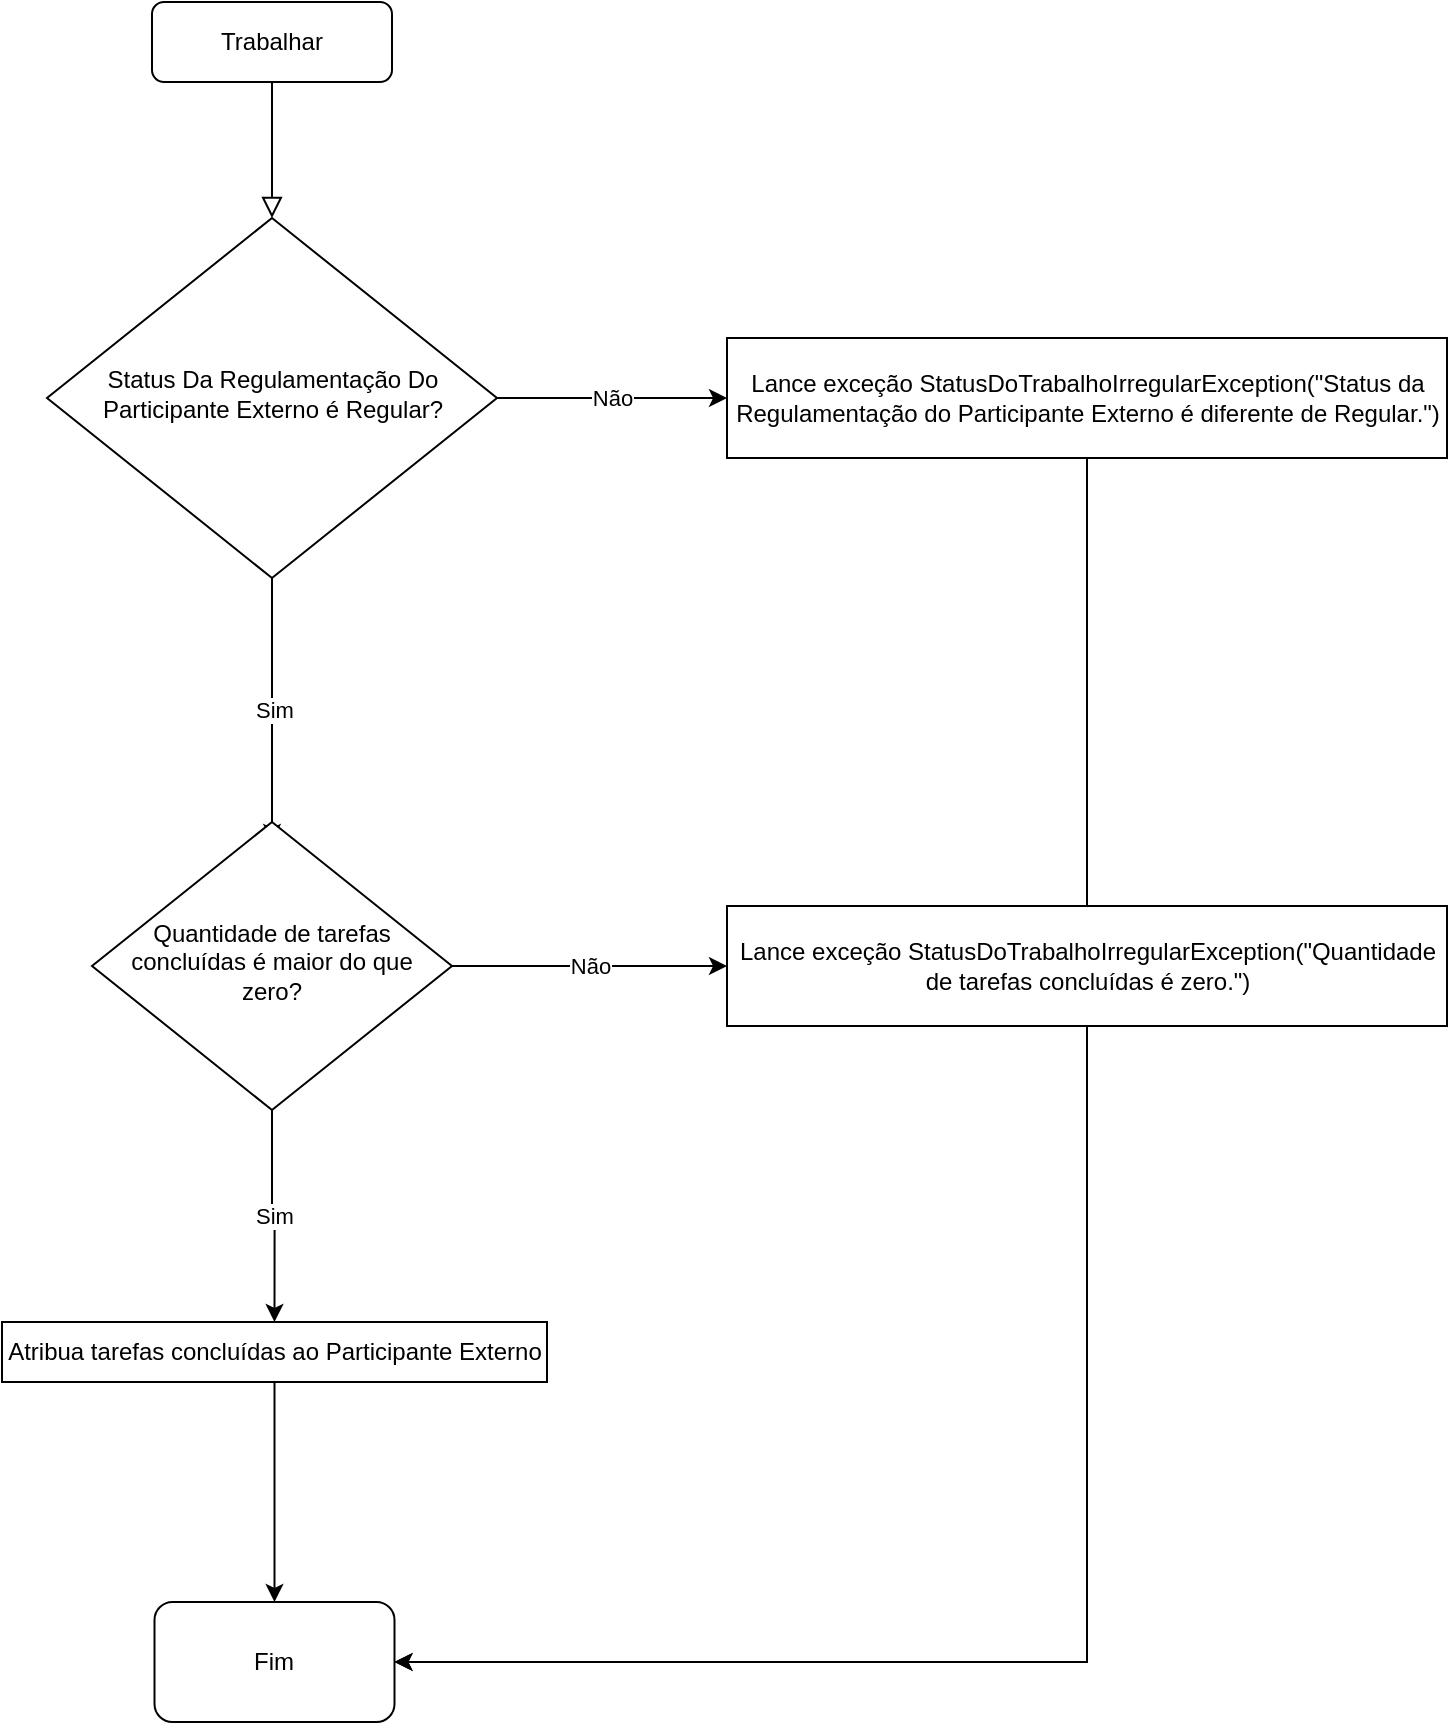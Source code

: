 <mxfile version="21.1.2" type="device">
  <diagram id="C5RBs43oDa-KdzZeNtuy" name="Page-1">
    <mxGraphModel dx="1017" dy="1207" grid="1" gridSize="10" guides="1" tooltips="1" connect="1" arrows="1" fold="1" page="1" pageScale="1" pageWidth="827" pageHeight="1169" math="0" shadow="0">
      <root>
        <mxCell id="WIyWlLk6GJQsqaUBKTNV-0" />
        <mxCell id="WIyWlLk6GJQsqaUBKTNV-1" parent="WIyWlLk6GJQsqaUBKTNV-0" />
        <mxCell id="WIyWlLk6GJQsqaUBKTNV-2" value="" style="rounded=0;html=1;jettySize=auto;orthogonalLoop=1;fontSize=11;endArrow=block;endFill=0;endSize=8;strokeWidth=1;shadow=0;labelBackgroundColor=none;edgeStyle=orthogonalEdgeStyle;" parent="WIyWlLk6GJQsqaUBKTNV-1" source="WIyWlLk6GJQsqaUBKTNV-3" target="WIyWlLk6GJQsqaUBKTNV-6" edge="1">
          <mxGeometry relative="1" as="geometry" />
        </mxCell>
        <mxCell id="WIyWlLk6GJQsqaUBKTNV-3" value="Trabalhar" style="rounded=1;whiteSpace=wrap;html=1;fontSize=12;glass=0;strokeWidth=1;shadow=0;" parent="WIyWlLk6GJQsqaUBKTNV-1" vertex="1">
          <mxGeometry x="75" width="120" height="40" as="geometry" />
        </mxCell>
        <mxCell id="XWnJVtDrpovE89n1mlpw-2" value="Não" style="edgeStyle=orthogonalEdgeStyle;rounded=0;orthogonalLoop=1;jettySize=auto;html=1;" parent="WIyWlLk6GJQsqaUBKTNV-1" source="WIyWlLk6GJQsqaUBKTNV-6" target="XWnJVtDrpovE89n1mlpw-0" edge="1">
          <mxGeometry relative="1" as="geometry" />
        </mxCell>
        <mxCell id="XWnJVtDrpovE89n1mlpw-3" value="Sim" style="edgeStyle=orthogonalEdgeStyle;rounded=0;orthogonalLoop=1;jettySize=auto;html=1;" parent="WIyWlLk6GJQsqaUBKTNV-1" source="WIyWlLk6GJQsqaUBKTNV-6" edge="1">
          <mxGeometry relative="1" as="geometry">
            <mxPoint x="135" y="420" as="targetPoint" />
          </mxGeometry>
        </mxCell>
        <mxCell id="WIyWlLk6GJQsqaUBKTNV-6" value="Status Da Regulamentação Do Participante Externo é Regular?" style="rhombus;whiteSpace=wrap;html=1;shadow=0;fontFamily=Helvetica;fontSize=12;align=center;strokeWidth=1;spacing=6;spacingTop=-4;" parent="WIyWlLk6GJQsqaUBKTNV-1" vertex="1">
          <mxGeometry x="22.5" y="108" width="225" height="180" as="geometry" />
        </mxCell>
        <mxCell id="7BM86W6Amz3ItQ3s_U43-0" style="edgeStyle=orthogonalEdgeStyle;rounded=0;orthogonalLoop=1;jettySize=auto;html=1;entryX=1;entryY=0.5;entryDx=0;entryDy=0;exitX=0.5;exitY=1;exitDx=0;exitDy=0;" edge="1" parent="WIyWlLk6GJQsqaUBKTNV-1" source="XWnJVtDrpovE89n1mlpw-0" target="AhR5Wjtl5OAGsHVnIafS-3">
          <mxGeometry relative="1" as="geometry" />
        </mxCell>
        <mxCell id="XWnJVtDrpovE89n1mlpw-0" value="Lance exceção&amp;nbsp;StatusDoTrabalhoIrregularException(&quot;Status da Regulamentação do Participante Externo é diferente de Regular.&quot;)" style="rounded=0;whiteSpace=wrap;html=1;" parent="WIyWlLk6GJQsqaUBKTNV-1" vertex="1">
          <mxGeometry x="362.5" y="168" width="360" height="60" as="geometry" />
        </mxCell>
        <mxCell id="AhR5Wjtl5OAGsHVnIafS-3" value="Fim" style="rounded=1;whiteSpace=wrap;html=1;" parent="WIyWlLk6GJQsqaUBKTNV-1" vertex="1">
          <mxGeometry x="76.25" y="800" width="120" height="60" as="geometry" />
        </mxCell>
        <mxCell id="5FJIqlLlnwEMkhJyhBu--2" value="Não" style="edgeStyle=orthogonalEdgeStyle;rounded=0;orthogonalLoop=1;jettySize=auto;html=1;entryX=0;entryY=0.5;entryDx=0;entryDy=0;" parent="WIyWlLk6GJQsqaUBKTNV-1" source="5FJIqlLlnwEMkhJyhBu--0" target="5FJIqlLlnwEMkhJyhBu--1" edge="1">
          <mxGeometry relative="1" as="geometry" />
        </mxCell>
        <mxCell id="5FJIqlLlnwEMkhJyhBu--4" value="Sim" style="edgeStyle=orthogonalEdgeStyle;rounded=0;orthogonalLoop=1;jettySize=auto;html=1;entryX=0.5;entryY=0;entryDx=0;entryDy=0;" parent="WIyWlLk6GJQsqaUBKTNV-1" source="5FJIqlLlnwEMkhJyhBu--0" target="5FJIqlLlnwEMkhJyhBu--3" edge="1">
          <mxGeometry relative="1" as="geometry" />
        </mxCell>
        <mxCell id="5FJIqlLlnwEMkhJyhBu--0" value="Quantidade de tarefas concluídas é maior do que zero?" style="rhombus;whiteSpace=wrap;html=1;shadow=0;fontFamily=Helvetica;fontSize=12;align=center;strokeWidth=1;spacing=6;spacingTop=-4;" parent="WIyWlLk6GJQsqaUBKTNV-1" vertex="1">
          <mxGeometry x="45" y="410" width="180" height="144" as="geometry" />
        </mxCell>
        <mxCell id="5FJIqlLlnwEMkhJyhBu--9" style="edgeStyle=orthogonalEdgeStyle;rounded=0;orthogonalLoop=1;jettySize=auto;html=1;entryX=1;entryY=0.5;entryDx=0;entryDy=0;exitX=0.5;exitY=1;exitDx=0;exitDy=0;" parent="WIyWlLk6GJQsqaUBKTNV-1" source="5FJIqlLlnwEMkhJyhBu--1" target="AhR5Wjtl5OAGsHVnIafS-3" edge="1">
          <mxGeometry relative="1" as="geometry" />
        </mxCell>
        <mxCell id="5FJIqlLlnwEMkhJyhBu--1" value="Lance exceção&amp;nbsp;StatusDoTrabalhoIrregularException(&quot;Quantidade de tarefas concluídas é zero.&quot;)" style="rounded=0;whiteSpace=wrap;html=1;" parent="WIyWlLk6GJQsqaUBKTNV-1" vertex="1">
          <mxGeometry x="362.5" y="452" width="360" height="60" as="geometry" />
        </mxCell>
        <mxCell id="5FJIqlLlnwEMkhJyhBu--7" style="edgeStyle=orthogonalEdgeStyle;rounded=0;orthogonalLoop=1;jettySize=auto;html=1;entryX=0.5;entryY=0;entryDx=0;entryDy=0;" parent="WIyWlLk6GJQsqaUBKTNV-1" source="5FJIqlLlnwEMkhJyhBu--3" target="AhR5Wjtl5OAGsHVnIafS-3" edge="1">
          <mxGeometry relative="1" as="geometry" />
        </mxCell>
        <mxCell id="5FJIqlLlnwEMkhJyhBu--3" value="Atribua tarefas concluídas ao Participante Externo" style="rounded=0;whiteSpace=wrap;html=1;" parent="WIyWlLk6GJQsqaUBKTNV-1" vertex="1">
          <mxGeometry y="660" width="272.5" height="30" as="geometry" />
        </mxCell>
      </root>
    </mxGraphModel>
  </diagram>
</mxfile>
